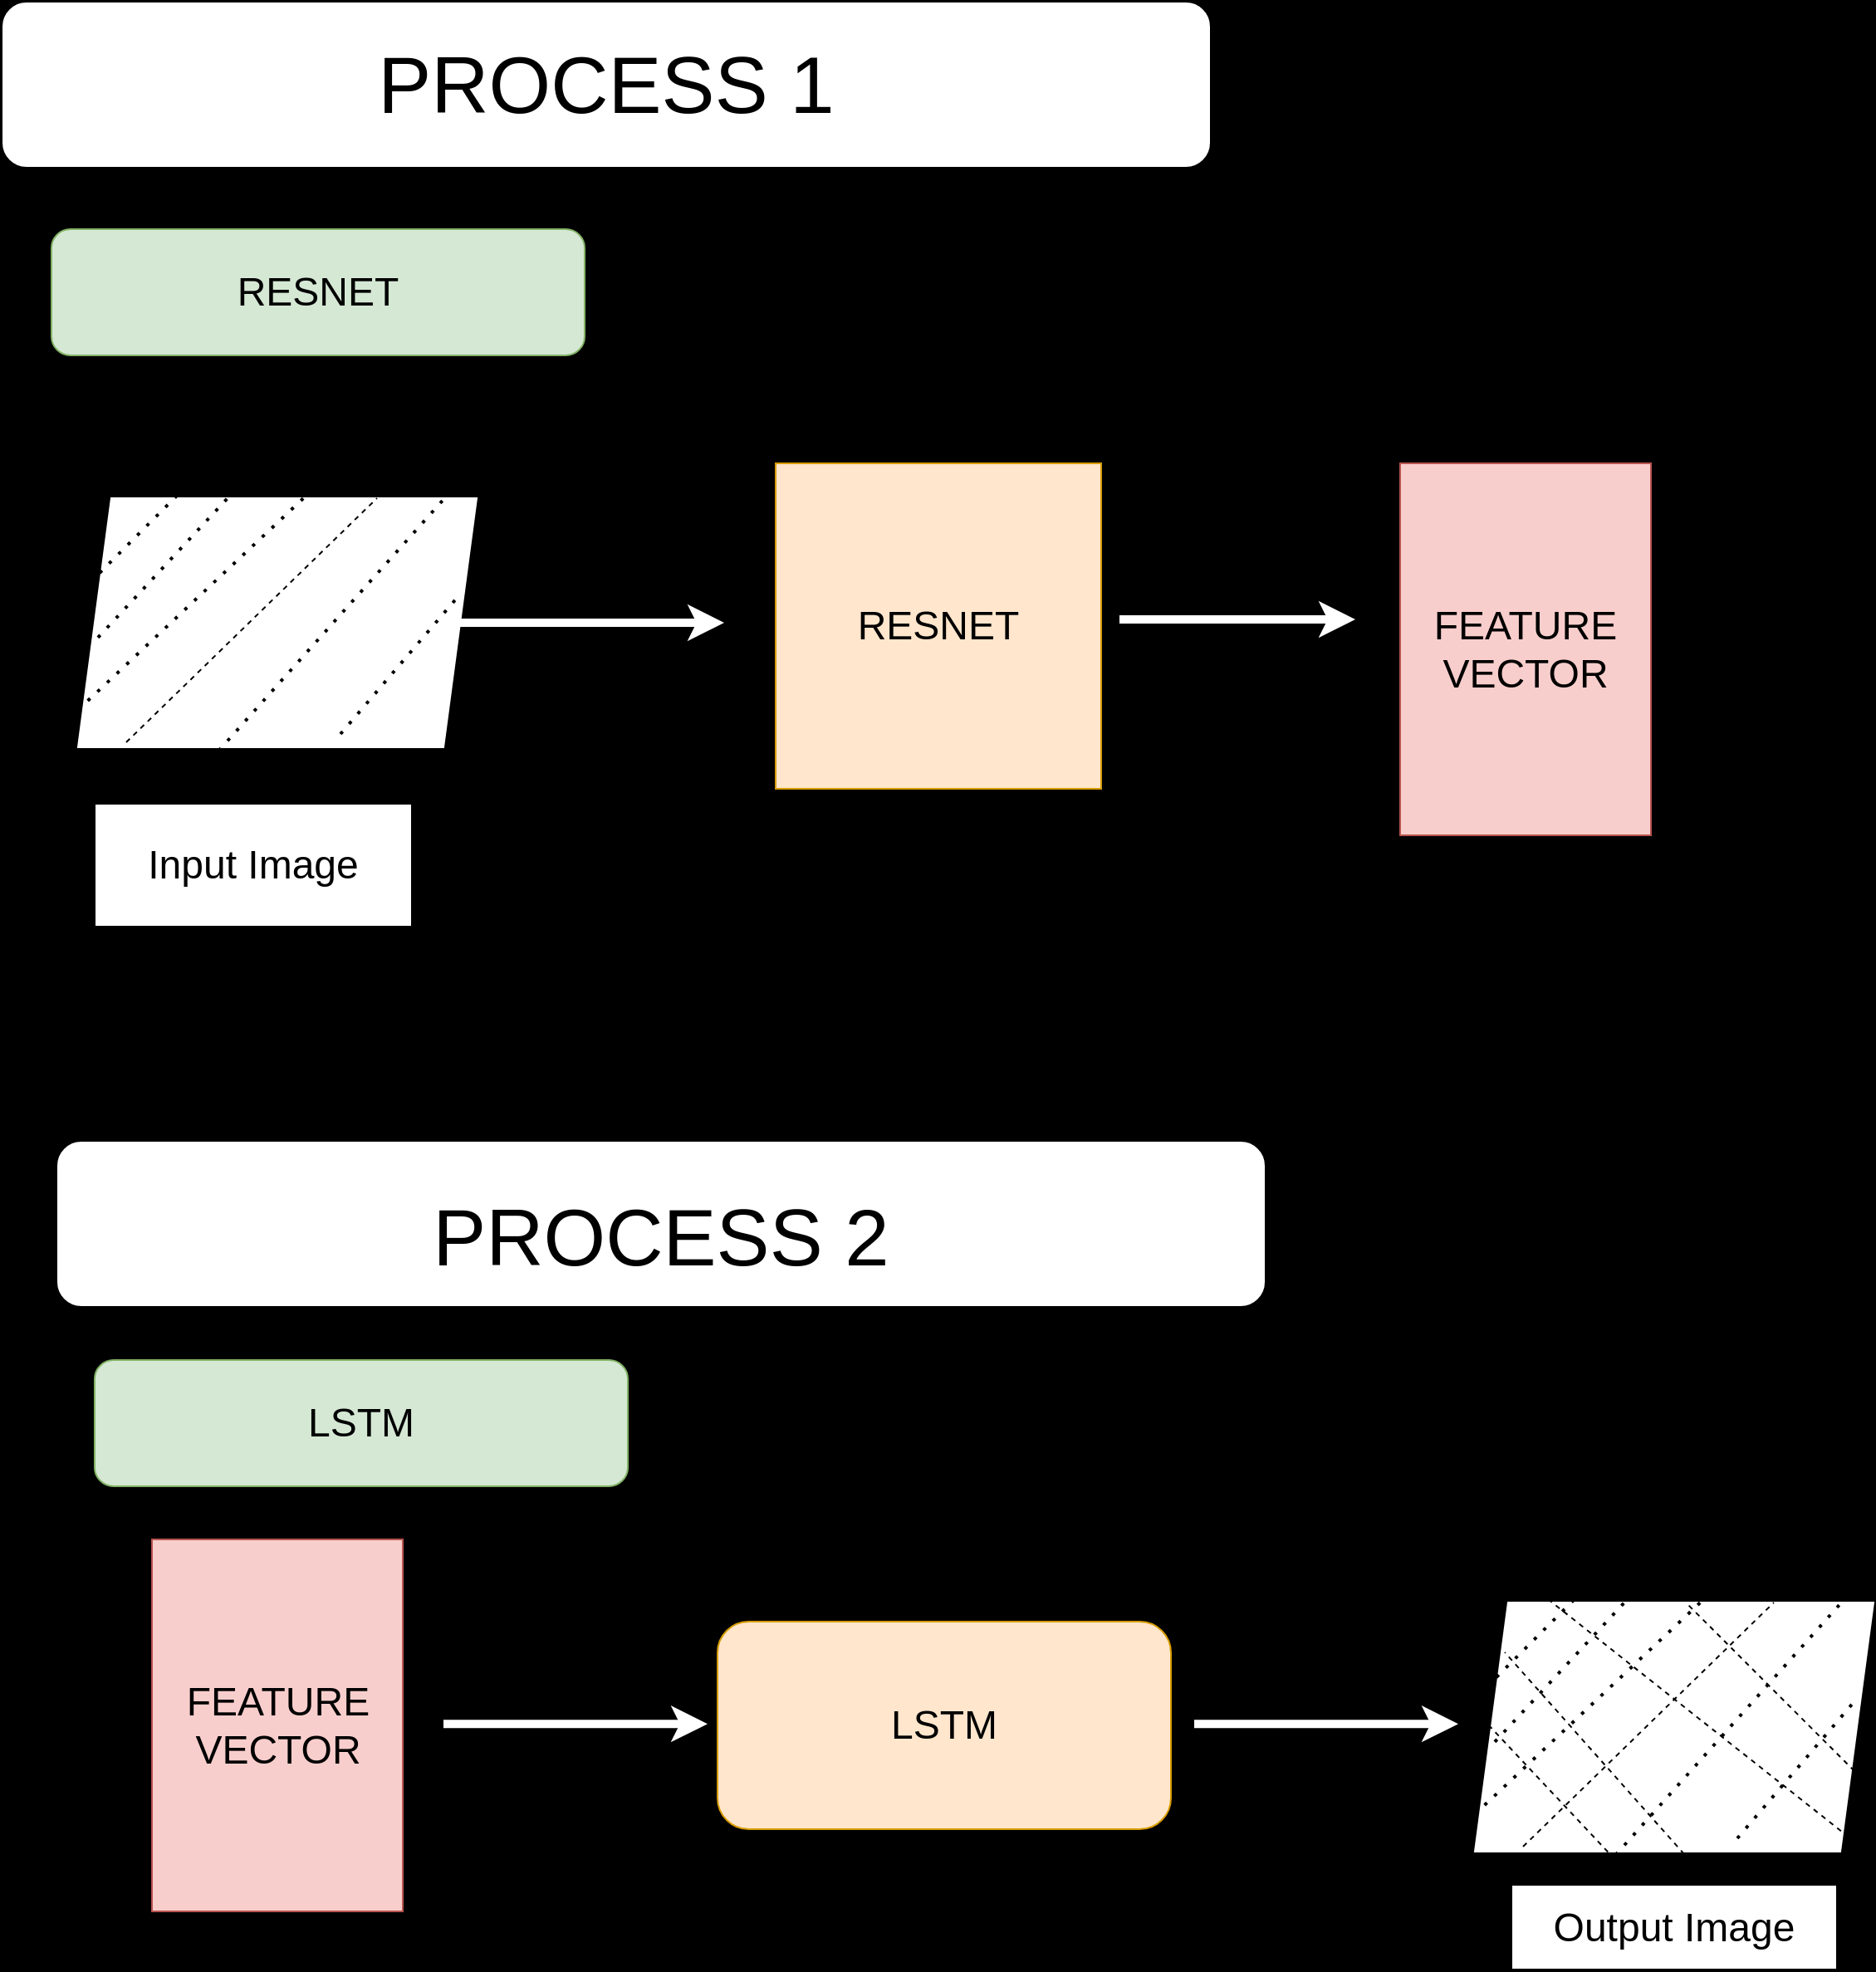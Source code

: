 <mxfile version="24.4.9" type="github">
  <diagram name="Page-1" id="2EptJulOqEAfh9DK2MC_">
    <mxGraphModel dx="1996" dy="1251" grid="0" gridSize="10" guides="1" tooltips="1" connect="1" arrows="1" fold="1" page="1" pageScale="1" pageWidth="3300" pageHeight="4681" background="#000000" math="0" shadow="0">
      <root>
        <mxCell id="0" />
        <mxCell id="1" parent="0" />
        <mxCell id="3CH6JMSQk755Utm1HqRy-1" value="&lt;font style=&quot;font-size: 24px;&quot;&gt;RESNET&lt;/font&gt;" style="rounded=1;whiteSpace=wrap;html=1;fillColor=#d5e8d4;strokeColor=#82b366;" vertex="1" parent="1">
          <mxGeometry x="54" y="248" width="321" height="76" as="geometry" />
        </mxCell>
        <mxCell id="3CH6JMSQk755Utm1HqRy-2" value="&lt;font style=&quot;font-size: 48px;&quot;&gt;PROCESS 1&lt;/font&gt;" style="rounded=1;whiteSpace=wrap;html=1;" vertex="1" parent="1">
          <mxGeometry x="24" y="111" width="728" height="100" as="geometry" />
        </mxCell>
        <mxCell id="3CH6JMSQk755Utm1HqRy-29" value="" style="endArrow=classic;html=1;rounded=0;strokeColor=#FFFFFF;exitX=1;exitY=0.5;exitDx=0;exitDy=0;strokeWidth=5;" edge="1" parent="1" source="3CH6JMSQk755Utm1HqRy-22">
          <mxGeometry width="50" height="50" relative="1" as="geometry">
            <mxPoint x="399" y="530" as="sourcePoint" />
            <mxPoint x="459" y="485" as="targetPoint" />
            <Array as="points">
              <mxPoint x="429" y="485" />
            </Array>
          </mxGeometry>
        </mxCell>
        <mxCell id="3CH6JMSQk755Utm1HqRy-30" value="&lt;font style=&quot;font-size: 24px;&quot;&gt;RESNET&lt;/font&gt;" style="whiteSpace=wrap;html=1;aspect=fixed;fillColor=#ffe6cc;strokeColor=#d79b00;" vertex="1" parent="1">
          <mxGeometry x="490" y="389" width="196" height="196" as="geometry" />
        </mxCell>
        <mxCell id="3CH6JMSQk755Utm1HqRy-32" value="&lt;font style=&quot;font-size: 24px;&quot;&gt;FEATURE VECTOR&lt;br&gt;&lt;/font&gt;" style="rounded=0;whiteSpace=wrap;html=1;fillColor=#f8cecc;strokeColor=#b85450;" vertex="1" parent="1">
          <mxGeometry x="866" y="389" width="151" height="224" as="geometry" />
        </mxCell>
        <mxCell id="3CH6JMSQk755Utm1HqRy-33" value="" style="endArrow=classic;html=1;rounded=0;strokeColor=#FFFFFF;strokeWidth=5;" edge="1" parent="1">
          <mxGeometry width="50" height="50" relative="1" as="geometry">
            <mxPoint x="697" y="483" as="sourcePoint" />
            <mxPoint x="839" y="483" as="targetPoint" />
          </mxGeometry>
        </mxCell>
        <mxCell id="3CH6JMSQk755Utm1HqRy-34" value="&lt;font style=&quot;font-size: 72px;&quot;&gt;&lt;font style=&quot;font-size: 48px;&quot;&gt;PROCESS 2&lt;/font&gt;&lt;br&gt;&lt;/font&gt;" style="rounded=1;whiteSpace=wrap;html=1;" vertex="1" parent="1">
          <mxGeometry x="57" y="797" width="728" height="100" as="geometry" />
        </mxCell>
        <mxCell id="3CH6JMSQk755Utm1HqRy-35" value="&lt;font style=&quot;font-size: 24px;&quot;&gt;FEATURE VECTOR&lt;br&gt;&lt;/font&gt;" style="rounded=0;whiteSpace=wrap;html=1;fillColor=#f8cecc;strokeColor=#b85450;" vertex="1" parent="1">
          <mxGeometry x="114.5" y="1037" width="151" height="224" as="geometry" />
        </mxCell>
        <mxCell id="3CH6JMSQk755Utm1HqRy-36" value="" style="endArrow=classic;html=1;rounded=0;strokeColor=#FFFFFF;exitX=1;exitY=0.5;exitDx=0;exitDy=0;strokeWidth=5;" edge="1" parent="1">
          <mxGeometry width="50" height="50" relative="1" as="geometry">
            <mxPoint x="290" y="1148.09" as="sourcePoint" />
            <mxPoint x="449" y="1148.09" as="targetPoint" />
            <Array as="points">
              <mxPoint x="419" y="1148.09" />
            </Array>
          </mxGeometry>
        </mxCell>
        <mxCell id="3CH6JMSQk755Utm1HqRy-37" value="&lt;font style=&quot;font-size: 24px;&quot;&gt;LSTM&lt;/font&gt;" style="rounded=1;whiteSpace=wrap;html=1;fillColor=#ffe6cc;strokeColor=#d79b00;" vertex="1" parent="1">
          <mxGeometry x="455" y="1086.5" width="273" height="125" as="geometry" />
        </mxCell>
        <mxCell id="3CH6JMSQk755Utm1HqRy-38" value="" style="endArrow=classic;html=1;rounded=0;strokeColor=#FFFFFF;exitX=1;exitY=0.5;exitDx=0;exitDy=0;strokeWidth=5;" edge="1" parent="1">
          <mxGeometry width="50" height="50" relative="1" as="geometry">
            <mxPoint x="742" y="1148.09" as="sourcePoint" />
            <mxPoint x="901" y="1148.09" as="targetPoint" />
            <Array as="points">
              <mxPoint x="871" y="1148.09" />
            </Array>
          </mxGeometry>
        </mxCell>
        <mxCell id="3CH6JMSQk755Utm1HqRy-40" value="&lt;font style=&quot;font-size: 24px;&quot;&gt;Input Image&lt;br&gt;&lt;/font&gt;" style="rounded=0;whiteSpace=wrap;html=1;" vertex="1" parent="1">
          <mxGeometry x="80" y="594" width="191" height="74" as="geometry" />
        </mxCell>
        <mxCell id="3CH6JMSQk755Utm1HqRy-46" value="" style="group" vertex="1" connectable="0" parent="1">
          <mxGeometry x="70" y="405" width="240" height="169" as="geometry" />
        </mxCell>
        <mxCell id="3CH6JMSQk755Utm1HqRy-22" value="" style="shape=parallelogram;perimeter=parallelogramPerimeter;whiteSpace=wrap;html=1;fixedSize=1;strokeColor=#FFFFFF;movable=1;resizable=1;rotatable=1;deletable=1;editable=1;locked=0;connectable=1;" vertex="1" parent="3CH6JMSQk755Utm1HqRy-46">
          <mxGeometry y="5" width="240" height="150" as="geometry" />
        </mxCell>
        <mxCell id="3CH6JMSQk755Utm1HqRy-23" value="" style="endArrow=none;dashed=1;html=1;dashPattern=1 3;strokeWidth=2;rounded=0;" edge="1" parent="3CH6JMSQk755Utm1HqRy-46">
          <mxGeometry width="50" height="50" relative="1" as="geometry">
            <mxPoint x="13" y="50" as="sourcePoint" />
            <mxPoint x="63" as="targetPoint" />
          </mxGeometry>
        </mxCell>
        <mxCell id="3CH6JMSQk755Utm1HqRy-24" value="" style="endArrow=none;dashed=1;html=1;dashPattern=1 3;strokeWidth=2;rounded=0;exitX=0.058;exitY=1.053;exitDx=0;exitDy=0;exitPerimeter=0;" edge="1" parent="3CH6JMSQk755Utm1HqRy-46">
          <mxGeometry width="50" height="50" relative="1" as="geometry">
            <mxPoint x="12.0" y="88.95" as="sourcePoint" />
            <mxPoint x="90" y="5" as="targetPoint" />
            <Array as="points" />
          </mxGeometry>
        </mxCell>
        <mxCell id="3CH6JMSQk755Utm1HqRy-25" value="" style="endArrow=none;dashed=1;html=1;dashPattern=1 3;strokeWidth=2;rounded=0;" edge="1" parent="3CH6JMSQk755Utm1HqRy-46">
          <mxGeometry width="50" height="50" relative="1" as="geometry">
            <mxPoint y="132.5" as="sourcePoint" />
            <mxPoint x="140" y="1" as="targetPoint" />
            <Array as="points" />
          </mxGeometry>
        </mxCell>
        <mxCell id="3CH6JMSQk755Utm1HqRy-26" value="" style="endArrow=none;dashed=1;html=1;rounded=0;entryX=0.75;entryY=0;entryDx=0;entryDy=0;" edge="1" parent="3CH6JMSQk755Utm1HqRy-46" target="3CH6JMSQk755Utm1HqRy-22">
          <mxGeometry width="50" height="50" relative="1" as="geometry">
            <mxPoint x="29" y="152" as="sourcePoint" />
            <mxPoint x="79" y="102" as="targetPoint" />
          </mxGeometry>
        </mxCell>
        <mxCell id="3CH6JMSQk755Utm1HqRy-27" value="" style="endArrow=none;dashed=1;html=1;dashPattern=1 3;strokeWidth=2;rounded=0;entryX=0.942;entryY=-0.04;entryDx=0;entryDy=0;entryPerimeter=0;" edge="1" parent="3CH6JMSQk755Utm1HqRy-46" target="3CH6JMSQk755Utm1HqRy-22">
          <mxGeometry width="50" height="50" relative="1" as="geometry">
            <mxPoint x="74" y="169" as="sourcePoint" />
            <mxPoint x="137" y="108" as="targetPoint" />
          </mxGeometry>
        </mxCell>
        <mxCell id="3CH6JMSQk755Utm1HqRy-28" value="" style="endArrow=none;dashed=1;html=1;dashPattern=1 3;strokeWidth=2;rounded=0;" edge="1" parent="3CH6JMSQk755Utm1HqRy-46">
          <mxGeometry width="50" height="50" relative="1" as="geometry">
            <mxPoint x="158" y="147" as="sourcePoint" />
            <mxPoint x="229" y="64" as="targetPoint" />
          </mxGeometry>
        </mxCell>
        <mxCell id="3CH6JMSQk755Utm1HqRy-48" value="" style="group" vertex="1" connectable="0" parent="1">
          <mxGeometry x="911" y="1070" width="240" height="169" as="geometry" />
        </mxCell>
        <mxCell id="3CH6JMSQk755Utm1HqRy-49" value="" style="shape=parallelogram;perimeter=parallelogramPerimeter;whiteSpace=wrap;html=1;fixedSize=1;strokeColor=#FFFFFF;movable=1;resizable=1;rotatable=1;deletable=1;editable=1;locked=0;connectable=1;" vertex="1" parent="3CH6JMSQk755Utm1HqRy-48">
          <mxGeometry y="5" width="240" height="150" as="geometry" />
        </mxCell>
        <mxCell id="3CH6JMSQk755Utm1HqRy-50" value="" style="endArrow=none;dashed=1;html=1;dashPattern=1 3;strokeWidth=2;rounded=0;" edge="1" parent="3CH6JMSQk755Utm1HqRy-48">
          <mxGeometry width="50" height="50" relative="1" as="geometry">
            <mxPoint x="13" y="50" as="sourcePoint" />
            <mxPoint x="63" as="targetPoint" />
          </mxGeometry>
        </mxCell>
        <mxCell id="3CH6JMSQk755Utm1HqRy-51" value="" style="endArrow=none;dashed=1;html=1;dashPattern=1 3;strokeWidth=2;rounded=0;exitX=0.058;exitY=1.053;exitDx=0;exitDy=0;exitPerimeter=0;" edge="1" parent="3CH6JMSQk755Utm1HqRy-48">
          <mxGeometry width="50" height="50" relative="1" as="geometry">
            <mxPoint x="12.0" y="88.95" as="sourcePoint" />
            <mxPoint x="90" y="5" as="targetPoint" />
            <Array as="points" />
          </mxGeometry>
        </mxCell>
        <mxCell id="3CH6JMSQk755Utm1HqRy-52" value="" style="endArrow=none;dashed=1;html=1;dashPattern=1 3;strokeWidth=2;rounded=0;" edge="1" parent="3CH6JMSQk755Utm1HqRy-48">
          <mxGeometry width="50" height="50" relative="1" as="geometry">
            <mxPoint y="132.5" as="sourcePoint" />
            <mxPoint x="140" y="1" as="targetPoint" />
            <Array as="points" />
          </mxGeometry>
        </mxCell>
        <mxCell id="3CH6JMSQk755Utm1HqRy-53" value="" style="endArrow=none;dashed=1;html=1;rounded=0;entryX=0.75;entryY=0;entryDx=0;entryDy=0;" edge="1" parent="3CH6JMSQk755Utm1HqRy-48" target="3CH6JMSQk755Utm1HqRy-49">
          <mxGeometry width="50" height="50" relative="1" as="geometry">
            <mxPoint x="29" y="152" as="sourcePoint" />
            <mxPoint x="79" y="102" as="targetPoint" />
          </mxGeometry>
        </mxCell>
        <mxCell id="3CH6JMSQk755Utm1HqRy-54" value="" style="endArrow=none;dashed=1;html=1;dashPattern=1 3;strokeWidth=2;rounded=0;entryX=0.942;entryY=-0.04;entryDx=0;entryDy=0;entryPerimeter=0;" edge="1" parent="3CH6JMSQk755Utm1HqRy-48" target="3CH6JMSQk755Utm1HqRy-49">
          <mxGeometry width="50" height="50" relative="1" as="geometry">
            <mxPoint x="74" y="169" as="sourcePoint" />
            <mxPoint x="137" y="108" as="targetPoint" />
          </mxGeometry>
        </mxCell>
        <mxCell id="3CH6JMSQk755Utm1HqRy-55" value="" style="endArrow=none;dashed=1;html=1;dashPattern=1 3;strokeWidth=2;rounded=0;" edge="1" parent="3CH6JMSQk755Utm1HqRy-48">
          <mxGeometry width="50" height="50" relative="1" as="geometry">
            <mxPoint x="158" y="147" as="sourcePoint" />
            <mxPoint x="229" y="64" as="targetPoint" />
          </mxGeometry>
        </mxCell>
        <mxCell id="3CH6JMSQk755Utm1HqRy-57" value="" style="endArrow=none;dashed=1;html=1;rounded=0;" edge="1" parent="3CH6JMSQk755Utm1HqRy-48">
          <mxGeometry width="50" height="50" relative="1" as="geometry">
            <mxPoint x="237" y="115" as="sourcePoint" />
            <mxPoint x="128" y="6" as="targetPoint" />
          </mxGeometry>
        </mxCell>
        <mxCell id="3CH6JMSQk755Utm1HqRy-58" value="" style="endArrow=none;dashed=1;html=1;rounded=0;entryX=1;entryY=1;entryDx=0;entryDy=0;" edge="1" parent="3CH6JMSQk755Utm1HqRy-48" target="3CH6JMSQk755Utm1HqRy-49">
          <mxGeometry width="50" height="50" relative="1" as="geometry">
            <mxPoint x="44" y="3" as="sourcePoint" />
            <mxPoint x="134" y="79" as="targetPoint" />
          </mxGeometry>
        </mxCell>
        <mxCell id="3CH6JMSQk755Utm1HqRy-59" value="" style="endArrow=none;dashed=1;html=1;rounded=0;" edge="1" parent="3CH6JMSQk755Utm1HqRy-48">
          <mxGeometry width="50" height="50" relative="1" as="geometry">
            <mxPoint x="138" y="170" as="sourcePoint" />
            <mxPoint x="18" y="35" as="targetPoint" />
          </mxGeometry>
        </mxCell>
        <mxCell id="3CH6JMSQk755Utm1HqRy-60" value="" style="endArrow=none;dashed=1;html=1;rounded=0;entryX=0.334;entryY=1.002;entryDx=0;entryDy=0;entryPerimeter=0;" edge="1" parent="3CH6JMSQk755Utm1HqRy-48" target="3CH6JMSQk755Utm1HqRy-49">
          <mxGeometry width="50" height="50" relative="1" as="geometry">
            <mxPoint y="70" as="sourcePoint" />
            <mxPoint x="93" y="110" as="targetPoint" />
          </mxGeometry>
        </mxCell>
        <mxCell id="3CH6JMSQk755Utm1HqRy-61" value="&lt;font style=&quot;font-size: 24px;&quot;&gt;Output Image&lt;/font&gt;" style="rounded=0;whiteSpace=wrap;html=1;" vertex="1" parent="1">
          <mxGeometry x="933" y="1245" width="196" height="51" as="geometry" />
        </mxCell>
        <mxCell id="3CH6JMSQk755Utm1HqRy-62" value="&lt;font style=&quot;font-size: 24px;&quot;&gt;LSTM&lt;br&gt;&lt;/font&gt;" style="rounded=1;whiteSpace=wrap;html=1;fillColor=#d5e8d4;strokeColor=#82b366;" vertex="1" parent="1">
          <mxGeometry x="80" y="929" width="321" height="76" as="geometry" />
        </mxCell>
      </root>
    </mxGraphModel>
  </diagram>
</mxfile>
